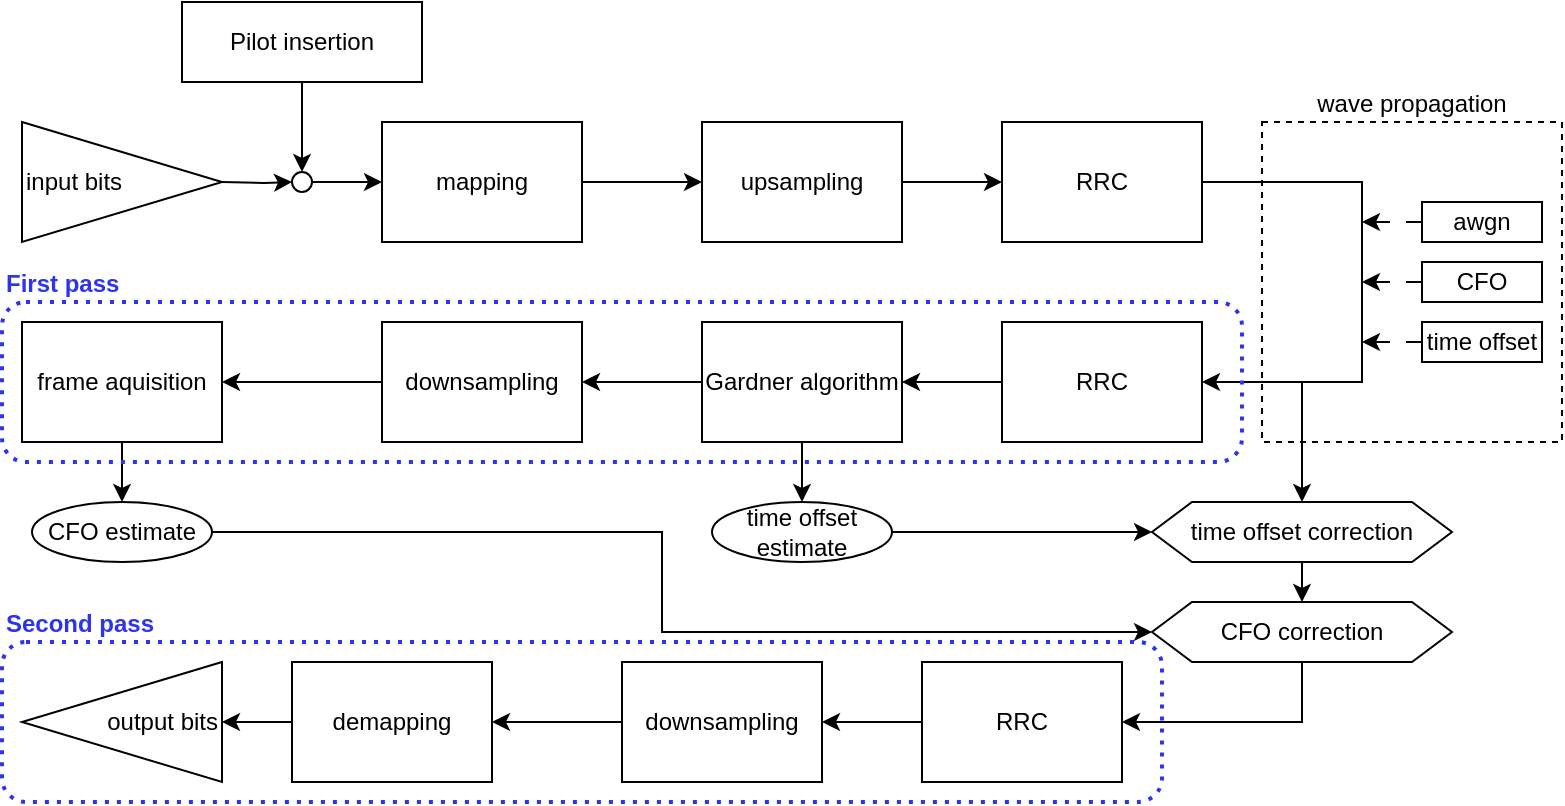 <mxfile version="26.1.1">
  <diagram name="Page-1" id="1SfJNjF6GZt5NRfRG2kd">
    <mxGraphModel dx="1301" dy="791" grid="1" gridSize="10" guides="1" tooltips="1" connect="1" arrows="1" fold="1" page="1" pageScale="1" pageWidth="1654" pageHeight="1169" math="0" shadow="0">
      <root>
        <mxCell id="0" />
        <mxCell id="1" parent="0" />
        <mxCell id="atrT_LU_00fRC5VCq9wu-7" value="" style="edgeStyle=orthogonalEdgeStyle;rounded=0;orthogonalLoop=1;jettySize=auto;html=1;" edge="1" parent="1" target="atrT_LU_00fRC5VCq9wu-6">
          <mxGeometry relative="1" as="geometry">
            <mxPoint x="200" y="250" as="sourcePoint" />
          </mxGeometry>
        </mxCell>
        <mxCell id="atrT_LU_00fRC5VCq9wu-11" value="" style="edgeStyle=orthogonalEdgeStyle;rounded=0;orthogonalLoop=1;jettySize=auto;html=1;" edge="1" parent="1" source="atrT_LU_00fRC5VCq9wu-2" target="atrT_LU_00fRC5VCq9wu-10">
          <mxGeometry relative="1" as="geometry" />
        </mxCell>
        <mxCell id="atrT_LU_00fRC5VCq9wu-2" value="mapping" style="rounded=0;whiteSpace=wrap;html=1;" vertex="1" parent="1">
          <mxGeometry x="280" y="220" width="100" height="60" as="geometry" />
        </mxCell>
        <mxCell id="atrT_LU_00fRC5VCq9wu-9" value="" style="edgeStyle=orthogonalEdgeStyle;rounded=0;orthogonalLoop=1;jettySize=auto;html=1;" edge="1" parent="1" source="atrT_LU_00fRC5VCq9wu-4" target="atrT_LU_00fRC5VCq9wu-6">
          <mxGeometry relative="1" as="geometry" />
        </mxCell>
        <mxCell id="atrT_LU_00fRC5VCq9wu-4" value="Pilot insertion" style="rounded=0;whiteSpace=wrap;html=1;" vertex="1" parent="1">
          <mxGeometry x="180" y="160" width="120" height="40" as="geometry" />
        </mxCell>
        <mxCell id="atrT_LU_00fRC5VCq9wu-8" value="" style="edgeStyle=orthogonalEdgeStyle;rounded=0;orthogonalLoop=1;jettySize=auto;html=1;" edge="1" parent="1" source="atrT_LU_00fRC5VCq9wu-6" target="atrT_LU_00fRC5VCq9wu-2">
          <mxGeometry relative="1" as="geometry" />
        </mxCell>
        <mxCell id="atrT_LU_00fRC5VCq9wu-6" value="" style="ellipse;whiteSpace=wrap;html=1;aspect=fixed;" vertex="1" parent="1">
          <mxGeometry x="235" y="245" width="10" height="10" as="geometry" />
        </mxCell>
        <mxCell id="atrT_LU_00fRC5VCq9wu-13" value="" style="edgeStyle=orthogonalEdgeStyle;rounded=0;orthogonalLoop=1;jettySize=auto;html=1;" edge="1" parent="1" source="atrT_LU_00fRC5VCq9wu-10" target="atrT_LU_00fRC5VCq9wu-12">
          <mxGeometry relative="1" as="geometry" />
        </mxCell>
        <mxCell id="atrT_LU_00fRC5VCq9wu-10" value="upsampling" style="rounded=0;whiteSpace=wrap;html=1;" vertex="1" parent="1">
          <mxGeometry x="440" y="220" width="100" height="60" as="geometry" />
        </mxCell>
        <mxCell id="atrT_LU_00fRC5VCq9wu-20" style="edgeStyle=orthogonalEdgeStyle;rounded=0;orthogonalLoop=1;jettySize=auto;html=1;entryX=1;entryY=0.5;entryDx=0;entryDy=0;" edge="1" parent="1" source="atrT_LU_00fRC5VCq9wu-12" target="atrT_LU_00fRC5VCq9wu-26">
          <mxGeometry relative="1" as="geometry">
            <mxPoint x="700" y="350" as="targetPoint" />
            <Array as="points">
              <mxPoint x="770" y="250" />
              <mxPoint x="770" y="350" />
            </Array>
          </mxGeometry>
        </mxCell>
        <mxCell id="atrT_LU_00fRC5VCq9wu-12" value="RRC" style="rounded=0;whiteSpace=wrap;html=1;" vertex="1" parent="1">
          <mxGeometry x="590" y="220" width="100" height="60" as="geometry" />
        </mxCell>
        <mxCell id="atrT_LU_00fRC5VCq9wu-14" value="wave propagation" style="rounded=0;whiteSpace=wrap;html=1;dashed=1;fillColor=none;labelPosition=center;verticalLabelPosition=top;align=center;verticalAlign=bottom;" vertex="1" parent="1">
          <mxGeometry x="720" y="220" width="150" height="160" as="geometry" />
        </mxCell>
        <mxCell id="atrT_LU_00fRC5VCq9wu-23" style="edgeStyle=orthogonalEdgeStyle;rounded=0;orthogonalLoop=1;jettySize=auto;html=1;exitX=0;exitY=0.5;exitDx=0;exitDy=0;dashed=1;dashPattern=8 8;" edge="1" parent="1" source="atrT_LU_00fRC5VCq9wu-16">
          <mxGeometry relative="1" as="geometry">
            <mxPoint x="770" y="270" as="targetPoint" />
          </mxGeometry>
        </mxCell>
        <mxCell id="atrT_LU_00fRC5VCq9wu-16" value="awgn" style="rounded=0;whiteSpace=wrap;html=1;" vertex="1" parent="1">
          <mxGeometry x="800" y="260" width="60" height="20" as="geometry" />
        </mxCell>
        <mxCell id="atrT_LU_00fRC5VCq9wu-24" style="edgeStyle=orthogonalEdgeStyle;rounded=0;orthogonalLoop=1;jettySize=auto;html=1;dashed=1;dashPattern=8 8;" edge="1" parent="1" source="atrT_LU_00fRC5VCq9wu-17">
          <mxGeometry relative="1" as="geometry">
            <mxPoint x="770" y="300" as="targetPoint" />
          </mxGeometry>
        </mxCell>
        <mxCell id="atrT_LU_00fRC5VCq9wu-17" value="CFO" style="rounded=0;whiteSpace=wrap;html=1;" vertex="1" parent="1">
          <mxGeometry x="800" y="290" width="60" height="20" as="geometry" />
        </mxCell>
        <mxCell id="atrT_LU_00fRC5VCq9wu-25" style="edgeStyle=orthogonalEdgeStyle;rounded=0;orthogonalLoop=1;jettySize=auto;html=1;dashed=1;dashPattern=8 8;" edge="1" parent="1" source="atrT_LU_00fRC5VCq9wu-18">
          <mxGeometry relative="1" as="geometry">
            <mxPoint x="770" y="330" as="targetPoint" />
          </mxGeometry>
        </mxCell>
        <mxCell id="atrT_LU_00fRC5VCq9wu-18" value="time offset" style="rounded=0;whiteSpace=wrap;html=1;" vertex="1" parent="1">
          <mxGeometry x="800" y="320" width="60" height="20" as="geometry" />
        </mxCell>
        <mxCell id="atrT_LU_00fRC5VCq9wu-29" value="" style="edgeStyle=orthogonalEdgeStyle;rounded=0;orthogonalLoop=1;jettySize=auto;html=1;" edge="1" parent="1" source="atrT_LU_00fRC5VCq9wu-26" target="atrT_LU_00fRC5VCq9wu-28">
          <mxGeometry relative="1" as="geometry" />
        </mxCell>
        <mxCell id="atrT_LU_00fRC5VCq9wu-26" value="RRC" style="rounded=0;whiteSpace=wrap;html=1;" vertex="1" parent="1">
          <mxGeometry x="590" y="320" width="100" height="60" as="geometry" />
        </mxCell>
        <mxCell id="atrT_LU_00fRC5VCq9wu-33" value="" style="edgeStyle=orthogonalEdgeStyle;rounded=0;orthogonalLoop=1;jettySize=auto;html=1;" edge="1" parent="1" source="atrT_LU_00fRC5VCq9wu-28" target="atrT_LU_00fRC5VCq9wu-30">
          <mxGeometry relative="1" as="geometry" />
        </mxCell>
        <mxCell id="atrT_LU_00fRC5VCq9wu-39" style="edgeStyle=orthogonalEdgeStyle;rounded=0;orthogonalLoop=1;jettySize=auto;html=1;exitX=0.5;exitY=1;exitDx=0;exitDy=0;entryX=0.5;entryY=0;entryDx=0;entryDy=0;" edge="1" parent="1" source="atrT_LU_00fRC5VCq9wu-28" target="atrT_LU_00fRC5VCq9wu-38">
          <mxGeometry relative="1" as="geometry" />
        </mxCell>
        <mxCell id="atrT_LU_00fRC5VCq9wu-28" value="Gardner algorithm" style="rounded=0;whiteSpace=wrap;html=1;" vertex="1" parent="1">
          <mxGeometry x="440" y="320" width="100" height="60" as="geometry" />
        </mxCell>
        <mxCell id="atrT_LU_00fRC5VCq9wu-34" value="" style="edgeStyle=orthogonalEdgeStyle;rounded=0;orthogonalLoop=1;jettySize=auto;html=1;" edge="1" parent="1" source="atrT_LU_00fRC5VCq9wu-30" target="atrT_LU_00fRC5VCq9wu-31">
          <mxGeometry relative="1" as="geometry" />
        </mxCell>
        <mxCell id="atrT_LU_00fRC5VCq9wu-30" value="downsampling" style="rounded=0;whiteSpace=wrap;html=1;" vertex="1" parent="1">
          <mxGeometry x="280" y="320" width="100" height="60" as="geometry" />
        </mxCell>
        <mxCell id="atrT_LU_00fRC5VCq9wu-37" style="edgeStyle=orthogonalEdgeStyle;rounded=0;orthogonalLoop=1;jettySize=auto;html=1;exitX=0.5;exitY=1;exitDx=0;exitDy=0;entryX=0.5;entryY=0;entryDx=0;entryDy=0;" edge="1" parent="1" source="atrT_LU_00fRC5VCq9wu-31" target="atrT_LU_00fRC5VCq9wu-36">
          <mxGeometry relative="1" as="geometry" />
        </mxCell>
        <mxCell id="atrT_LU_00fRC5VCq9wu-31" value="frame aquisition" style="rounded=0;whiteSpace=wrap;html=1;" vertex="1" parent="1">
          <mxGeometry x="100" y="320" width="100" height="60" as="geometry" />
        </mxCell>
        <mxCell id="atrT_LU_00fRC5VCq9wu-57" value="" style="edgeStyle=orthogonalEdgeStyle;rounded=0;orthogonalLoop=1;jettySize=auto;html=1;" edge="1" parent="1" source="atrT_LU_00fRC5VCq9wu-32" target="atrT_LU_00fRC5VCq9wu-56">
          <mxGeometry relative="1" as="geometry" />
        </mxCell>
        <mxCell id="atrT_LU_00fRC5VCq9wu-32" value="demapping" style="rounded=0;whiteSpace=wrap;html=1;" vertex="1" parent="1">
          <mxGeometry x="235" y="490" width="100" height="60" as="geometry" />
        </mxCell>
        <mxCell id="atrT_LU_00fRC5VCq9wu-44" style="edgeStyle=orthogonalEdgeStyle;rounded=0;orthogonalLoop=1;jettySize=auto;html=1;entryX=0;entryY=0.5;entryDx=0;entryDy=0;fontColor=#FF9933;" edge="1" parent="1" source="atrT_LU_00fRC5VCq9wu-36" target="atrT_LU_00fRC5VCq9wu-42">
          <mxGeometry relative="1" as="geometry">
            <Array as="points">
              <mxPoint x="420" y="425" />
              <mxPoint x="420" y="475" />
            </Array>
          </mxGeometry>
        </mxCell>
        <mxCell id="atrT_LU_00fRC5VCq9wu-36" value="CFO estimate" style="ellipse;whiteSpace=wrap;html=1;" vertex="1" parent="1">
          <mxGeometry x="105" y="410" width="90" height="30" as="geometry" />
        </mxCell>
        <mxCell id="atrT_LU_00fRC5VCq9wu-43" style="edgeStyle=orthogonalEdgeStyle;rounded=0;orthogonalLoop=1;jettySize=auto;html=1;entryX=0;entryY=0.5;entryDx=0;entryDy=0;" edge="1" parent="1" source="atrT_LU_00fRC5VCq9wu-38" target="atrT_LU_00fRC5VCq9wu-41">
          <mxGeometry relative="1" as="geometry">
            <Array as="points">
              <mxPoint x="490" y="425" />
            </Array>
          </mxGeometry>
        </mxCell>
        <mxCell id="atrT_LU_00fRC5VCq9wu-38" value="time offset estimate" style="ellipse;whiteSpace=wrap;html=1;" vertex="1" parent="1">
          <mxGeometry x="445" y="410" width="90" height="30" as="geometry" />
        </mxCell>
        <mxCell id="atrT_LU_00fRC5VCq9wu-40" value="" style="endArrow=classic;html=1;rounded=0;" edge="1" parent="1">
          <mxGeometry width="50" height="50" relative="1" as="geometry">
            <mxPoint x="740" y="350" as="sourcePoint" />
            <mxPoint x="740" y="410" as="targetPoint" />
          </mxGeometry>
        </mxCell>
        <mxCell id="atrT_LU_00fRC5VCq9wu-45" style="edgeStyle=orthogonalEdgeStyle;rounded=0;orthogonalLoop=1;jettySize=auto;html=1;exitX=0.5;exitY=1;exitDx=0;exitDy=0;entryX=0.5;entryY=0;entryDx=0;entryDy=0;" edge="1" parent="1" source="atrT_LU_00fRC5VCq9wu-41" target="atrT_LU_00fRC5VCq9wu-42">
          <mxGeometry relative="1" as="geometry" />
        </mxCell>
        <mxCell id="atrT_LU_00fRC5VCq9wu-41" value="time offset correction" style="shape=hexagon;perimeter=hexagonPerimeter2;whiteSpace=wrap;html=1;fixedSize=1;" vertex="1" parent="1">
          <mxGeometry x="665" y="410" width="150" height="30" as="geometry" />
        </mxCell>
        <mxCell id="atrT_LU_00fRC5VCq9wu-47" style="edgeStyle=orthogonalEdgeStyle;rounded=0;orthogonalLoop=1;jettySize=auto;html=1;entryX=1;entryY=0.5;entryDx=0;entryDy=0;" edge="1" parent="1" source="atrT_LU_00fRC5VCq9wu-42" target="atrT_LU_00fRC5VCq9wu-46">
          <mxGeometry relative="1" as="geometry">
            <Array as="points">
              <mxPoint x="740" y="520" />
            </Array>
          </mxGeometry>
        </mxCell>
        <mxCell id="atrT_LU_00fRC5VCq9wu-42" value="CFO correction" style="shape=hexagon;perimeter=hexagonPerimeter2;whiteSpace=wrap;html=1;fixedSize=1;" vertex="1" parent="1">
          <mxGeometry x="665" y="460" width="150" height="30" as="geometry" />
        </mxCell>
        <mxCell id="atrT_LU_00fRC5VCq9wu-49" value="" style="edgeStyle=orthogonalEdgeStyle;rounded=0;orthogonalLoop=1;jettySize=auto;html=1;" edge="1" parent="1" source="atrT_LU_00fRC5VCq9wu-46" target="atrT_LU_00fRC5VCq9wu-48">
          <mxGeometry relative="1" as="geometry" />
        </mxCell>
        <mxCell id="atrT_LU_00fRC5VCq9wu-46" value="RRC" style="rounded=0;whiteSpace=wrap;html=1;" vertex="1" parent="1">
          <mxGeometry x="550" y="490" width="100" height="60" as="geometry" />
        </mxCell>
        <mxCell id="atrT_LU_00fRC5VCq9wu-50" value="" style="edgeStyle=orthogonalEdgeStyle;rounded=0;orthogonalLoop=1;jettySize=auto;html=1;" edge="1" parent="1" source="atrT_LU_00fRC5VCq9wu-48" target="atrT_LU_00fRC5VCq9wu-32">
          <mxGeometry relative="1" as="geometry" />
        </mxCell>
        <mxCell id="atrT_LU_00fRC5VCq9wu-48" value="downsampling" style="rounded=0;whiteSpace=wrap;html=1;" vertex="1" parent="1">
          <mxGeometry x="400" y="490" width="100" height="60" as="geometry" />
        </mxCell>
        <mxCell id="atrT_LU_00fRC5VCq9wu-53" value="input bits" style="triangle;whiteSpace=wrap;html=1;align=left;" vertex="1" parent="1">
          <mxGeometry x="100" y="220" width="100" height="60" as="geometry" />
        </mxCell>
        <mxCell id="atrT_LU_00fRC5VCq9wu-56" value="output bits" style="triangle;whiteSpace=wrap;html=1;align=right;flipH=1;labelPosition=center;verticalLabelPosition=middle;verticalAlign=middle;" vertex="1" parent="1">
          <mxGeometry x="100" y="490" width="100" height="60" as="geometry" />
        </mxCell>
        <mxCell id="atrT_LU_00fRC5VCq9wu-58" value="First pass" style="rounded=1;whiteSpace=wrap;html=1;labelBackgroundColor=none;fillColor=none;dashed=1;dashPattern=1 2;strokeColor=light-dark(#2E34ED,#996500);fillStyle=auto;gradientColor=none;gradientDirection=radial;glass=0;shadow=0;strokeWidth=2;labelPosition=center;verticalLabelPosition=top;align=left;verticalAlign=bottom;fontColor=light-dark(#2e34ed, #ededed);fontStyle=1" vertex="1" parent="1">
          <mxGeometry x="90" y="310" width="620" height="80" as="geometry" />
        </mxCell>
        <mxCell id="atrT_LU_00fRC5VCq9wu-59" value="Second pass" style="rounded=1;whiteSpace=wrap;html=1;labelBackgroundColor=none;fillColor=none;dashed=1;dashPattern=1 2;strokeColor=light-dark(#2E34ED,#996500);fillStyle=auto;gradientColor=none;gradientDirection=radial;glass=0;shadow=0;strokeWidth=2;labelPosition=center;verticalLabelPosition=top;align=left;verticalAlign=bottom;fontColor=light-dark(#2e34ed, #ededed);fontStyle=1" vertex="1" parent="1">
          <mxGeometry x="90" y="480" width="580" height="80" as="geometry" />
        </mxCell>
      </root>
    </mxGraphModel>
  </diagram>
</mxfile>
